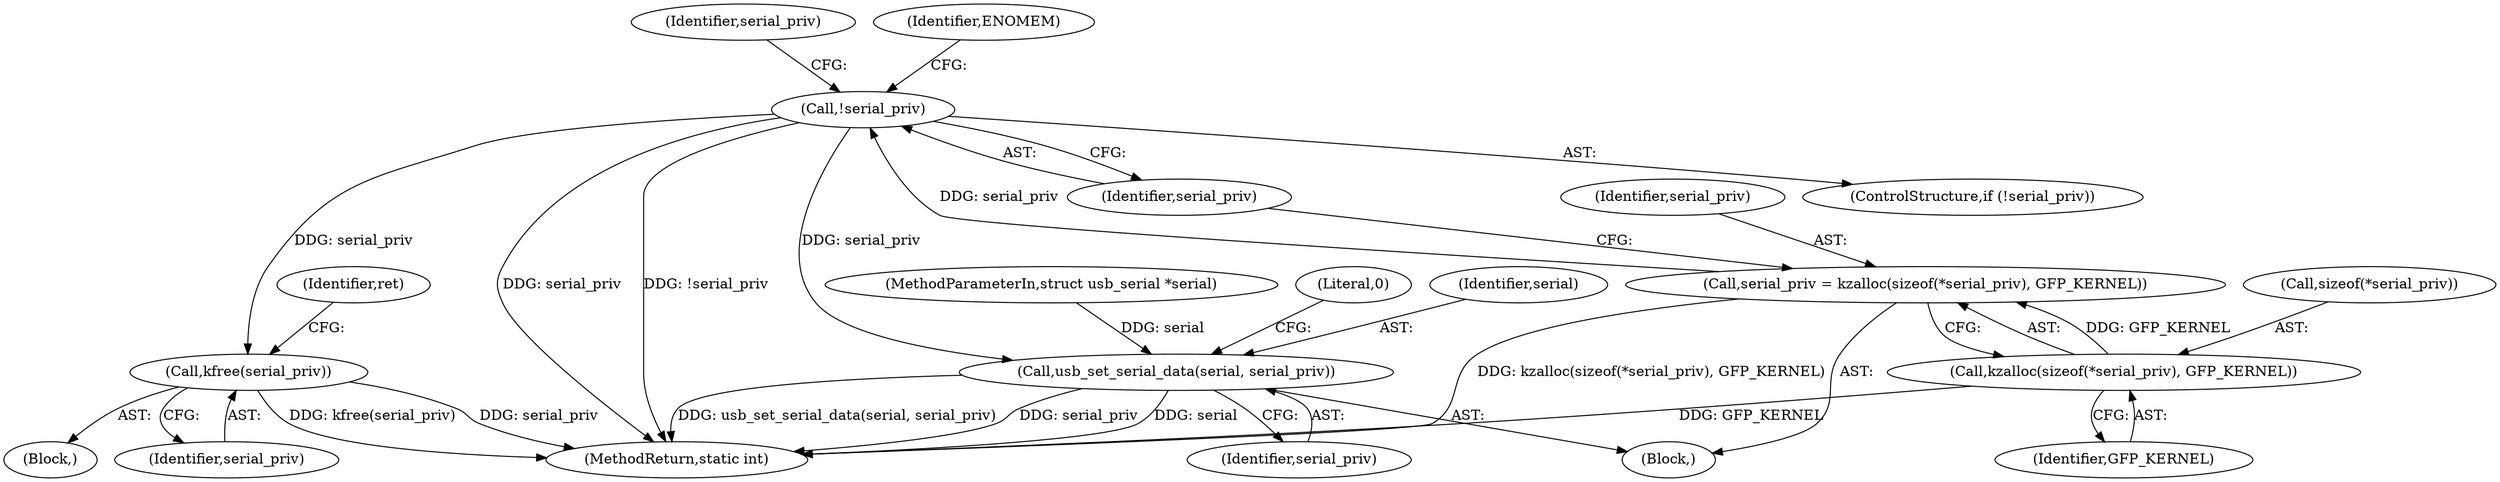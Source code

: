 digraph "0_linux_5a07975ad0a36708c6b0a5b9fea1ff811d0b0c1f@pointer" {
"1000191" [label="(Call,!serial_priv)"];
"1000183" [label="(Call,serial_priv = kzalloc(sizeof(*serial_priv), GFP_KERNEL))"];
"1000185" [label="(Call,kzalloc(sizeof(*serial_priv), GFP_KERNEL))"];
"1000233" [label="(Call,kfree(serial_priv))"];
"1000237" [label="(Call,usb_set_serial_data(serial, serial_priv))"];
"1000185" [label="(Call,kzalloc(sizeof(*serial_priv), GFP_KERNEL))"];
"1000103" [label="(Block,)"];
"1000191" [label="(Call,!serial_priv)"];
"1000199" [label="(Identifier,serial_priv)"];
"1000232" [label="(Block,)"];
"1000189" [label="(Identifier,GFP_KERNEL)"];
"1000192" [label="(Identifier,serial_priv)"];
"1000236" [label="(Identifier,ret)"];
"1000242" [label="(MethodReturn,static int)"];
"1000239" [label="(Identifier,serial_priv)"];
"1000102" [label="(MethodParameterIn,struct usb_serial *serial)"];
"1000184" [label="(Identifier,serial_priv)"];
"1000190" [label="(ControlStructure,if (!serial_priv))"];
"1000195" [label="(Identifier,ENOMEM)"];
"1000241" [label="(Literal,0)"];
"1000186" [label="(Call,sizeof(*serial_priv))"];
"1000233" [label="(Call,kfree(serial_priv))"];
"1000238" [label="(Identifier,serial)"];
"1000183" [label="(Call,serial_priv = kzalloc(sizeof(*serial_priv), GFP_KERNEL))"];
"1000237" [label="(Call,usb_set_serial_data(serial, serial_priv))"];
"1000234" [label="(Identifier,serial_priv)"];
"1000191" -> "1000190"  [label="AST: "];
"1000191" -> "1000192"  [label="CFG: "];
"1000192" -> "1000191"  [label="AST: "];
"1000195" -> "1000191"  [label="CFG: "];
"1000199" -> "1000191"  [label="CFG: "];
"1000191" -> "1000242"  [label="DDG: !serial_priv"];
"1000191" -> "1000242"  [label="DDG: serial_priv"];
"1000183" -> "1000191"  [label="DDG: serial_priv"];
"1000191" -> "1000233"  [label="DDG: serial_priv"];
"1000191" -> "1000237"  [label="DDG: serial_priv"];
"1000183" -> "1000103"  [label="AST: "];
"1000183" -> "1000185"  [label="CFG: "];
"1000184" -> "1000183"  [label="AST: "];
"1000185" -> "1000183"  [label="AST: "];
"1000192" -> "1000183"  [label="CFG: "];
"1000183" -> "1000242"  [label="DDG: kzalloc(sizeof(*serial_priv), GFP_KERNEL)"];
"1000185" -> "1000183"  [label="DDG: GFP_KERNEL"];
"1000185" -> "1000189"  [label="CFG: "];
"1000186" -> "1000185"  [label="AST: "];
"1000189" -> "1000185"  [label="AST: "];
"1000185" -> "1000242"  [label="DDG: GFP_KERNEL"];
"1000233" -> "1000232"  [label="AST: "];
"1000233" -> "1000234"  [label="CFG: "];
"1000234" -> "1000233"  [label="AST: "];
"1000236" -> "1000233"  [label="CFG: "];
"1000233" -> "1000242"  [label="DDG: kfree(serial_priv)"];
"1000233" -> "1000242"  [label="DDG: serial_priv"];
"1000237" -> "1000103"  [label="AST: "];
"1000237" -> "1000239"  [label="CFG: "];
"1000238" -> "1000237"  [label="AST: "];
"1000239" -> "1000237"  [label="AST: "];
"1000241" -> "1000237"  [label="CFG: "];
"1000237" -> "1000242"  [label="DDG: usb_set_serial_data(serial, serial_priv)"];
"1000237" -> "1000242"  [label="DDG: serial_priv"];
"1000237" -> "1000242"  [label="DDG: serial"];
"1000102" -> "1000237"  [label="DDG: serial"];
}
